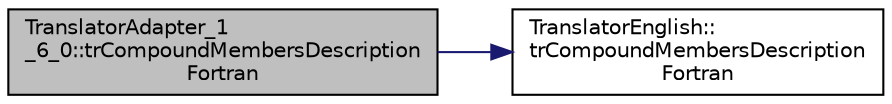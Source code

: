 digraph "TranslatorAdapter_1_6_0::trCompoundMembersDescriptionFortran"
{
 // LATEX_PDF_SIZE
  edge [fontname="Helvetica",fontsize="10",labelfontname="Helvetica",labelfontsize="10"];
  node [fontname="Helvetica",fontsize="10",shape=record];
  rankdir="LR";
  Node1 [label="TranslatorAdapter_1\l_6_0::trCompoundMembersDescription\lFortran",height=0.2,width=0.4,color="black", fillcolor="grey75", style="filled", fontcolor="black",tooltip=" "];
  Node1 -> Node2 [color="midnightblue",fontsize="10",style="solid",fontname="Helvetica"];
  Node2 [label="TranslatorEnglish::\ltrCompoundMembersDescription\lFortran",height=0.2,width=0.4,color="black", fillcolor="white", style="filled",URL="$classTranslatorEnglish.html#a8635d2e9e2e4d18ab2c52214380f0e50",tooltip=" "];
}
